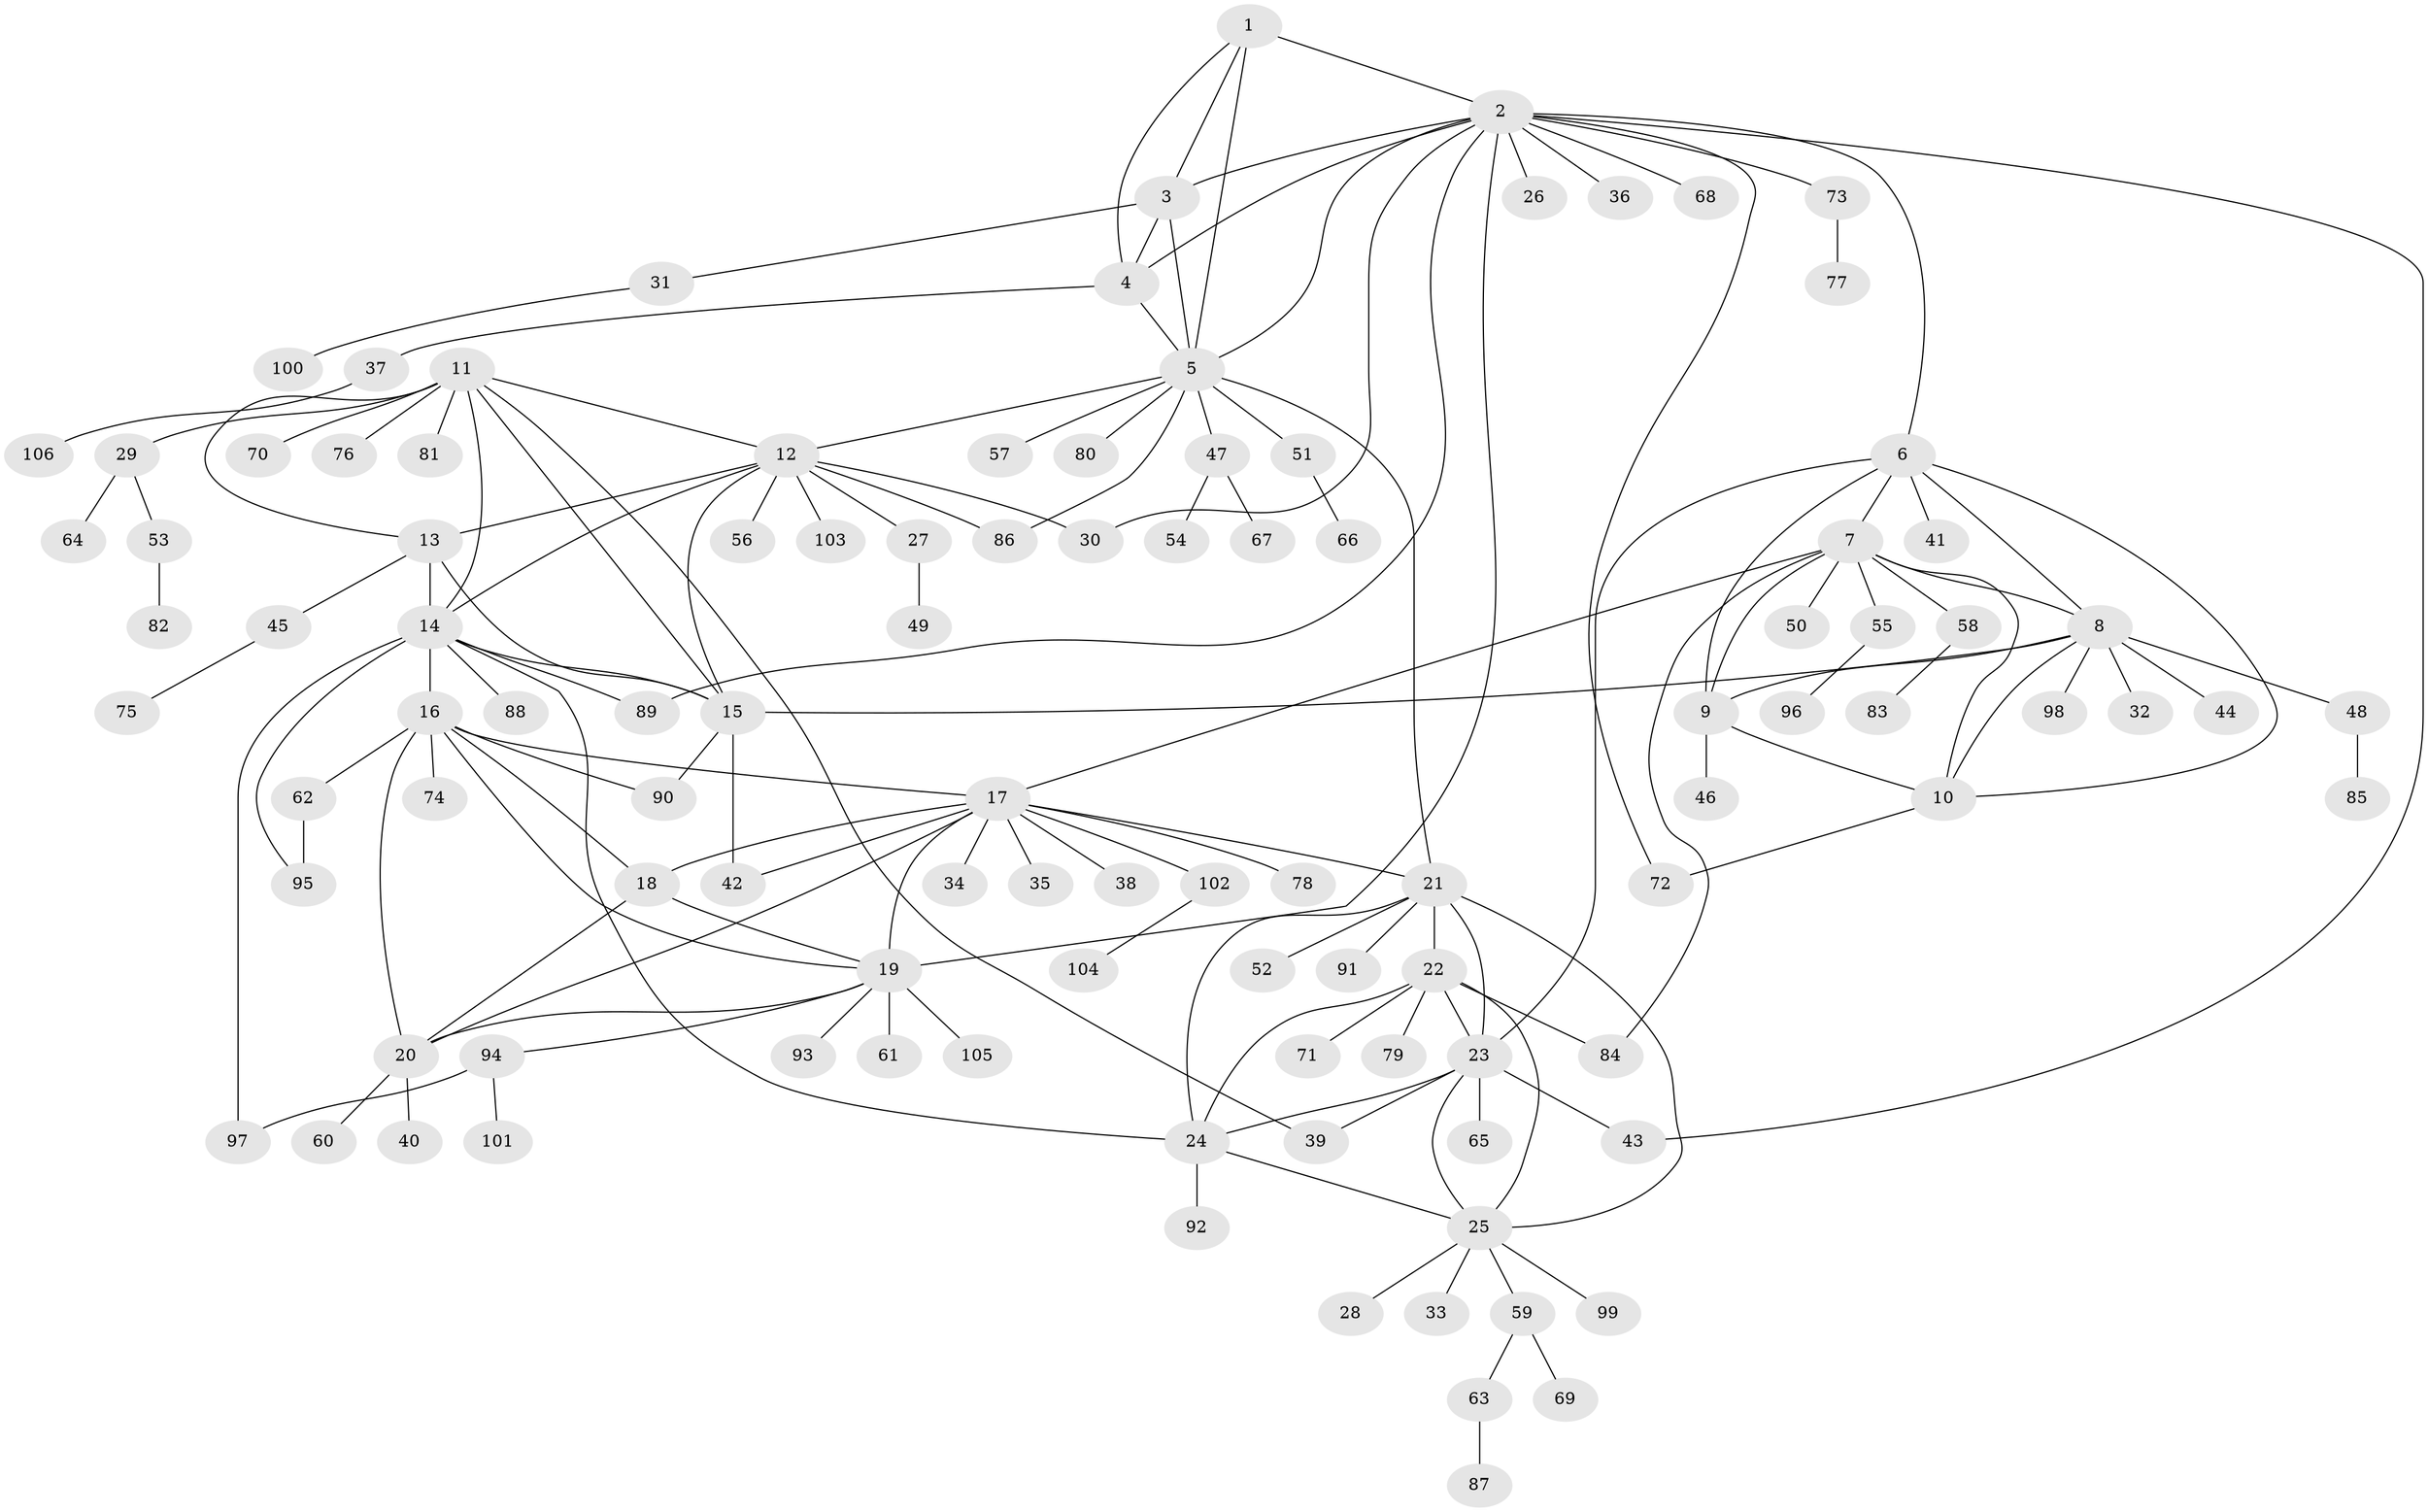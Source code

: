 // coarse degree distribution, {4: 0.09302325581395349, 9: 0.046511627906976744, 7: 0.046511627906976744, 6: 0.16279069767441862, 8: 0.046511627906976744, 5: 0.11627906976744186, 1: 0.3023255813953488, 3: 0.046511627906976744, 2: 0.13953488372093023}
// Generated by graph-tools (version 1.1) at 2025/52/03/04/25 22:52:34]
// undirected, 106 vertices, 152 edges
graph export_dot {
  node [color=gray90,style=filled];
  1;
  2;
  3;
  4;
  5;
  6;
  7;
  8;
  9;
  10;
  11;
  12;
  13;
  14;
  15;
  16;
  17;
  18;
  19;
  20;
  21;
  22;
  23;
  24;
  25;
  26;
  27;
  28;
  29;
  30;
  31;
  32;
  33;
  34;
  35;
  36;
  37;
  38;
  39;
  40;
  41;
  42;
  43;
  44;
  45;
  46;
  47;
  48;
  49;
  50;
  51;
  52;
  53;
  54;
  55;
  56;
  57;
  58;
  59;
  60;
  61;
  62;
  63;
  64;
  65;
  66;
  67;
  68;
  69;
  70;
  71;
  72;
  73;
  74;
  75;
  76;
  77;
  78;
  79;
  80;
  81;
  82;
  83;
  84;
  85;
  86;
  87;
  88;
  89;
  90;
  91;
  92;
  93;
  94;
  95;
  96;
  97;
  98;
  99;
  100;
  101;
  102;
  103;
  104;
  105;
  106;
  1 -- 2;
  1 -- 3;
  1 -- 4;
  1 -- 5;
  2 -- 3;
  2 -- 4;
  2 -- 5;
  2 -- 6;
  2 -- 19;
  2 -- 26;
  2 -- 30;
  2 -- 36;
  2 -- 43;
  2 -- 68;
  2 -- 72;
  2 -- 73;
  2 -- 89;
  3 -- 4;
  3 -- 5;
  3 -- 31;
  4 -- 5;
  4 -- 37;
  5 -- 12;
  5 -- 21;
  5 -- 47;
  5 -- 51;
  5 -- 57;
  5 -- 80;
  5 -- 86;
  6 -- 7;
  6 -- 8;
  6 -- 9;
  6 -- 10;
  6 -- 23;
  6 -- 41;
  7 -- 8;
  7 -- 9;
  7 -- 10;
  7 -- 17;
  7 -- 50;
  7 -- 55;
  7 -- 58;
  7 -- 84;
  8 -- 9;
  8 -- 10;
  8 -- 15;
  8 -- 32;
  8 -- 44;
  8 -- 48;
  8 -- 98;
  9 -- 10;
  9 -- 46;
  10 -- 72;
  11 -- 12;
  11 -- 13;
  11 -- 14;
  11 -- 15;
  11 -- 29;
  11 -- 39;
  11 -- 70;
  11 -- 76;
  11 -- 81;
  12 -- 13;
  12 -- 14;
  12 -- 15;
  12 -- 27;
  12 -- 30;
  12 -- 56;
  12 -- 86;
  12 -- 103;
  13 -- 14;
  13 -- 15;
  13 -- 45;
  14 -- 15;
  14 -- 16;
  14 -- 24;
  14 -- 88;
  14 -- 89;
  14 -- 95;
  14 -- 97;
  15 -- 42;
  15 -- 90;
  16 -- 17;
  16 -- 18;
  16 -- 19;
  16 -- 20;
  16 -- 62;
  16 -- 74;
  16 -- 90;
  17 -- 18;
  17 -- 19;
  17 -- 20;
  17 -- 21;
  17 -- 34;
  17 -- 35;
  17 -- 38;
  17 -- 42;
  17 -- 78;
  17 -- 102;
  18 -- 19;
  18 -- 20;
  19 -- 20;
  19 -- 61;
  19 -- 93;
  19 -- 94;
  19 -- 105;
  20 -- 40;
  20 -- 60;
  21 -- 22;
  21 -- 23;
  21 -- 24;
  21 -- 25;
  21 -- 52;
  21 -- 91;
  22 -- 23;
  22 -- 24;
  22 -- 25;
  22 -- 71;
  22 -- 79;
  22 -- 84;
  23 -- 24;
  23 -- 25;
  23 -- 39;
  23 -- 43;
  23 -- 65;
  24 -- 25;
  24 -- 92;
  25 -- 28;
  25 -- 33;
  25 -- 59;
  25 -- 99;
  27 -- 49;
  29 -- 53;
  29 -- 64;
  31 -- 100;
  37 -- 106;
  45 -- 75;
  47 -- 54;
  47 -- 67;
  48 -- 85;
  51 -- 66;
  53 -- 82;
  55 -- 96;
  58 -- 83;
  59 -- 63;
  59 -- 69;
  62 -- 95;
  63 -- 87;
  73 -- 77;
  94 -- 97;
  94 -- 101;
  102 -- 104;
}
